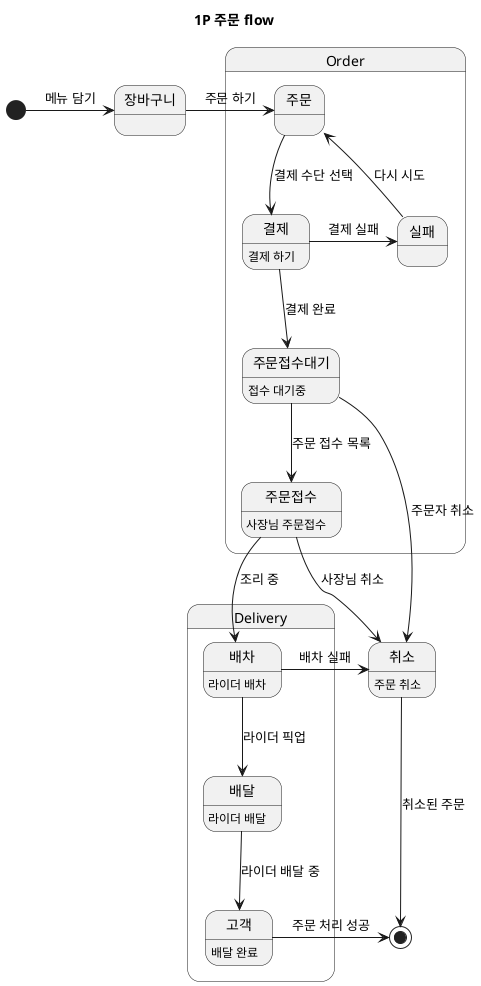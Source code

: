 @startuml
title 1P 주문 flow

[*] -> 장바구니: 메뉴 담기

state Order {
  장바구니 -> 주문: 주문 하기

  주문 --> 결제: 결제 수단 선택
  결제: 결제 하기

  결제 --> 주문접수대기: 결제 완료
  주문접수대기: 접수 대기중

  결제 -> 실패: 결제 실패

  실패 --> 주문: 다시 시도

  주문접수대기 --> 주문접수: 주문 접수 목록
  주문접수: 사장님 주문접수
}

주문접수대기 --> 취소: 주문자 취소

주문접수 -> 취소: 사장님 취소

취소 ---> [*]: 취소된 주문

state Delivery {
  주문접수 --> 배차: 조리 중
  배차: 라이더 배차

  배차 -> 취소: 배차 실패
  취소: 주문 취소

  배차 --> 배달: 라이더 픽업
  배달: 라이더 배달

  배달 --> 고객: 라이더 배달 중
  고객: 배달 완료
}

고객 -> [*]: 주문 처리 성공
@enduml
